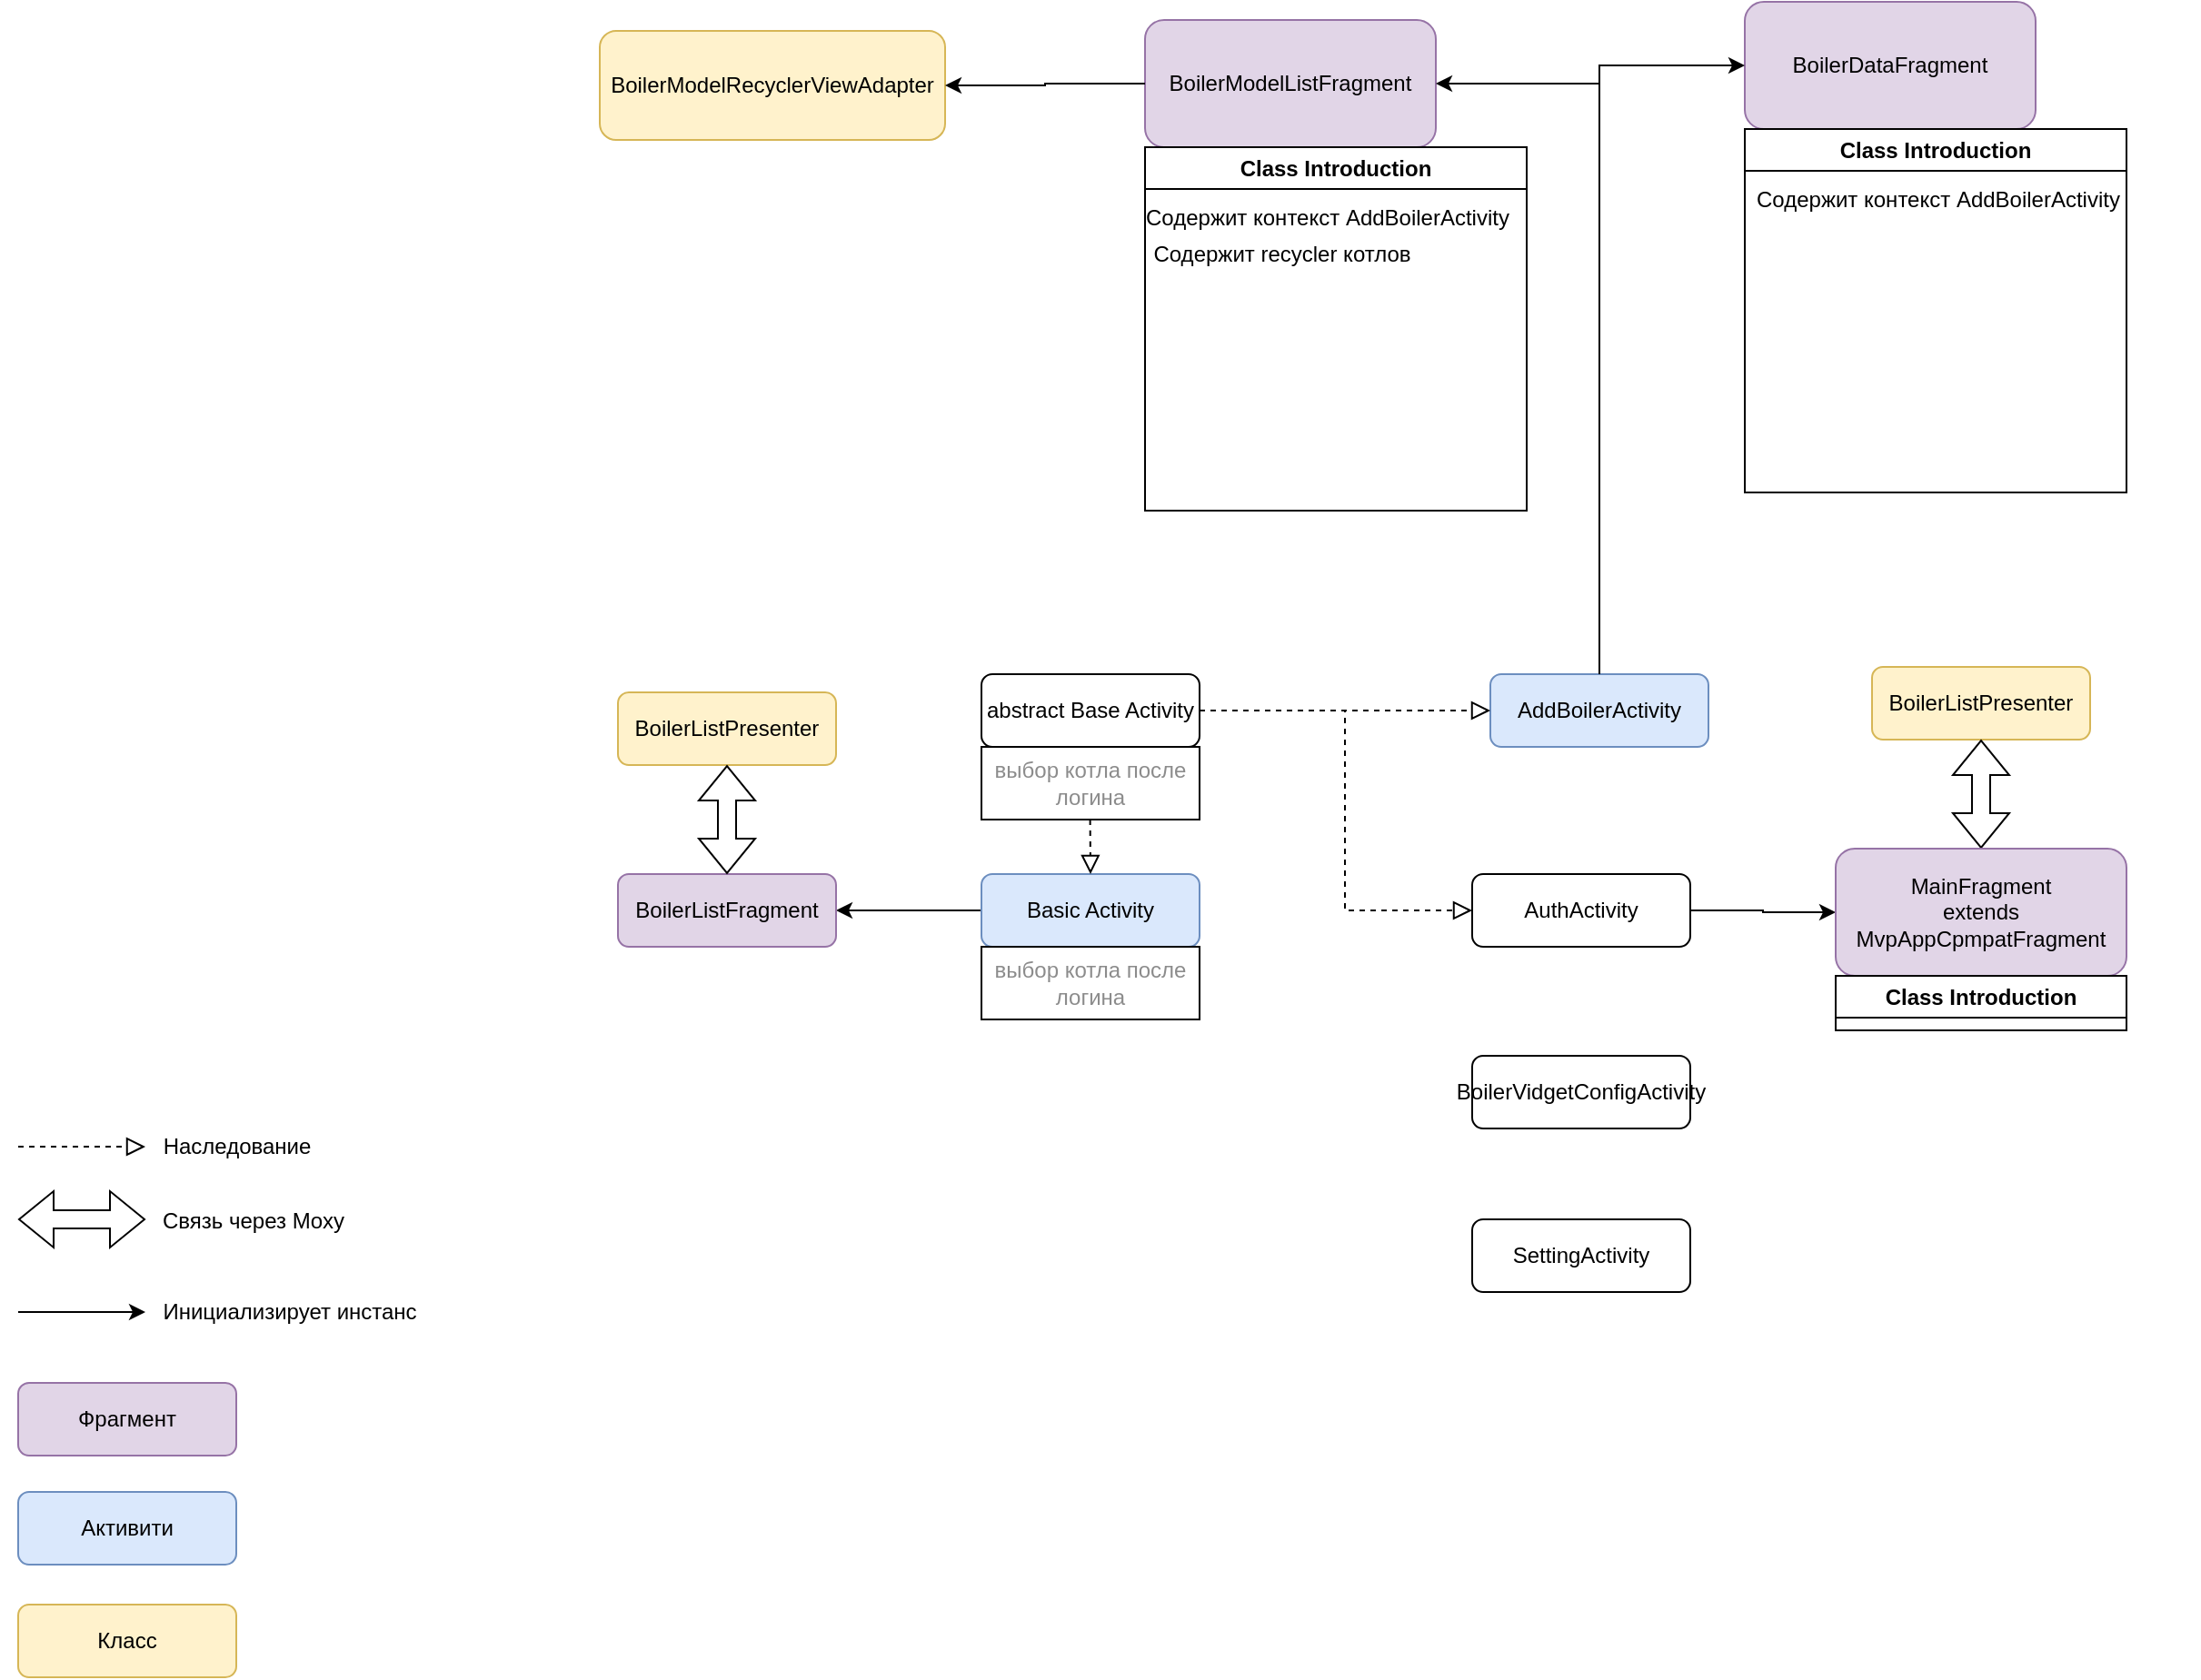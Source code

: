 <mxfile version="21.3.7" type="github">
  <diagram id="C5RBs43oDa-KdzZeNtuy" name="Page-1">
    <mxGraphModel dx="2714" dy="2269" grid="1" gridSize="10" guides="1" tooltips="1" connect="1" arrows="1" fold="1" page="1" pageScale="1" pageWidth="827" pageHeight="1169" math="0" shadow="0">
      <root>
        <mxCell id="WIyWlLk6GJQsqaUBKTNV-0" />
        <mxCell id="WIyWlLk6GJQsqaUBKTNV-1" parent="WIyWlLk6GJQsqaUBKTNV-0" />
        <mxCell id="WIyWlLk6GJQsqaUBKTNV-3" value="abstract Base Activity" style="rounded=1;whiteSpace=wrap;html=1;fontSize=12;glass=0;strokeWidth=1;shadow=0;" parent="WIyWlLk6GJQsqaUBKTNV-1" vertex="1">
          <mxGeometry x="160" y="80" width="120" height="40" as="geometry" />
        </mxCell>
        <mxCell id="BQwGy1CQVx7rT-iq4Jp_-0" value="AddBoilerActivity" style="rounded=1;whiteSpace=wrap;html=1;fontSize=12;glass=0;strokeWidth=1;shadow=0;fillColor=#dae8fc;strokeColor=#6c8ebf;" parent="WIyWlLk6GJQsqaUBKTNV-1" vertex="1">
          <mxGeometry x="440" y="80" width="120" height="40" as="geometry" />
        </mxCell>
        <mxCell id="BQwGy1CQVx7rT-iq4Jp_-1" value="AuthActivity" style="rounded=1;whiteSpace=wrap;html=1;fontSize=12;glass=0;strokeWidth=1;shadow=0;" parent="WIyWlLk6GJQsqaUBKTNV-1" vertex="1">
          <mxGeometry x="430" y="190" width="120" height="40" as="geometry" />
        </mxCell>
        <mxCell id="BQwGy1CQVx7rT-iq4Jp_-15" style="edgeStyle=orthogonalEdgeStyle;rounded=0;orthogonalLoop=1;jettySize=auto;html=1;exitX=0;exitY=0.5;exitDx=0;exitDy=0;entryX=1;entryY=0.5;entryDx=0;entryDy=0;" parent="WIyWlLk6GJQsqaUBKTNV-1" source="BQwGy1CQVx7rT-iq4Jp_-2" target="BQwGy1CQVx7rT-iq4Jp_-12" edge="1">
          <mxGeometry relative="1" as="geometry" />
        </mxCell>
        <mxCell id="BQwGy1CQVx7rT-iq4Jp_-2" value="Basic Activity" style="rounded=1;whiteSpace=wrap;html=1;fontSize=12;glass=0;strokeWidth=1;shadow=0;fillColor=#dae8fc;strokeColor=#6c8ebf;" parent="WIyWlLk6GJQsqaUBKTNV-1" vertex="1">
          <mxGeometry x="160" y="190" width="120" height="40" as="geometry" />
        </mxCell>
        <mxCell id="BQwGy1CQVx7rT-iq4Jp_-3" value="BoilerVidgetConfigActivity" style="rounded=1;whiteSpace=wrap;html=1;fontSize=12;glass=0;strokeWidth=1;shadow=0;" parent="WIyWlLk6GJQsqaUBKTNV-1" vertex="1">
          <mxGeometry x="430" y="290" width="120" height="40" as="geometry" />
        </mxCell>
        <mxCell id="BQwGy1CQVx7rT-iq4Jp_-4" value="SettingActivity" style="rounded=1;whiteSpace=wrap;html=1;fontSize=12;glass=0;strokeWidth=1;shadow=0;" parent="WIyWlLk6GJQsqaUBKTNV-1" vertex="1">
          <mxGeometry x="430" y="380" width="120" height="40" as="geometry" />
        </mxCell>
        <mxCell id="BQwGy1CQVx7rT-iq4Jp_-6" value="выбор котла после логина" style="rounded=0;whiteSpace=wrap;html=1;fontColor=#8c8c8c;" parent="WIyWlLk6GJQsqaUBKTNV-1" vertex="1">
          <mxGeometry x="160" y="120" width="120" height="40" as="geometry" />
        </mxCell>
        <mxCell id="BQwGy1CQVx7rT-iq4Jp_-8" value="выбор котла после логина" style="rounded=0;whiteSpace=wrap;html=1;fontColor=#8c8c8c;" parent="WIyWlLk6GJQsqaUBKTNV-1" vertex="1">
          <mxGeometry x="160" y="230" width="120" height="40" as="geometry" />
        </mxCell>
        <mxCell id="BQwGy1CQVx7rT-iq4Jp_-11" value="" style="rounded=0;html=1;jettySize=auto;orthogonalLoop=1;fontSize=11;endArrow=block;endFill=0;endSize=8;strokeWidth=1;shadow=0;labelBackgroundColor=none;edgeStyle=orthogonalEdgeStyle;exitX=0.5;exitY=1;exitDx=0;exitDy=0;dashed=1;" parent="WIyWlLk6GJQsqaUBKTNV-1" edge="1">
          <mxGeometry relative="1" as="geometry">
            <mxPoint x="219.8" y="160" as="sourcePoint" />
            <mxPoint x="220" y="190" as="targetPoint" />
            <Array as="points" />
          </mxGeometry>
        </mxCell>
        <mxCell id="BQwGy1CQVx7rT-iq4Jp_-24" value="" style="group" parent="WIyWlLk6GJQsqaUBKTNV-1" vertex="1" connectable="0">
          <mxGeometry x="-40" y="90" width="120" height="140" as="geometry" />
        </mxCell>
        <mxCell id="BQwGy1CQVx7rT-iq4Jp_-12" value="BoilerListFragment" style="rounded=1;whiteSpace=wrap;html=1;fontSize=12;glass=0;strokeWidth=1;shadow=0;fillColor=#e1d5e7;strokeColor=#9673a6;" parent="BQwGy1CQVx7rT-iq4Jp_-24" vertex="1">
          <mxGeometry y="100" width="120" height="40" as="geometry" />
        </mxCell>
        <mxCell id="BQwGy1CQVx7rT-iq4Jp_-16" value="BoilerListPresenter" style="rounded=1;whiteSpace=wrap;html=1;fontSize=12;glass=0;strokeWidth=1;shadow=0;fillColor=#fff2cc;strokeColor=#d6b656;" parent="BQwGy1CQVx7rT-iq4Jp_-24" vertex="1">
          <mxGeometry width="120" height="40" as="geometry" />
        </mxCell>
        <mxCell id="BQwGy1CQVx7rT-iq4Jp_-22" value="" style="shape=flexArrow;endArrow=classic;startArrow=classic;html=1;rounded=0;exitX=0.5;exitY=0;exitDx=0;exitDy=0;entryX=0.5;entryY=1;entryDx=0;entryDy=0;" parent="BQwGy1CQVx7rT-iq4Jp_-24" source="BQwGy1CQVx7rT-iq4Jp_-12" target="BQwGy1CQVx7rT-iq4Jp_-16" edge="1">
          <mxGeometry width="100" height="100" relative="1" as="geometry">
            <mxPoint x="-30" y="140" as="sourcePoint" />
            <mxPoint x="70" y="40" as="targetPoint" />
          </mxGeometry>
        </mxCell>
        <mxCell id="BQwGy1CQVx7rT-iq4Jp_-27" value="" style="rounded=0;html=1;jettySize=auto;orthogonalLoop=1;fontSize=11;endArrow=block;endFill=0;endSize=8;strokeWidth=1;shadow=0;labelBackgroundColor=none;edgeStyle=orthogonalEdgeStyle;exitX=1;exitY=0.5;exitDx=0;exitDy=0;entryX=0;entryY=0.5;entryDx=0;entryDy=0;dashed=1;" parent="WIyWlLk6GJQsqaUBKTNV-1" source="WIyWlLk6GJQsqaUBKTNV-3" target="BQwGy1CQVx7rT-iq4Jp_-1" edge="1">
          <mxGeometry relative="1" as="geometry">
            <mxPoint x="229.8" y="170" as="sourcePoint" />
            <mxPoint x="230" y="200" as="targetPoint" />
            <Array as="points">
              <mxPoint x="360" y="100" />
              <mxPoint x="360" y="210" />
            </Array>
          </mxGeometry>
        </mxCell>
        <mxCell id="BQwGy1CQVx7rT-iq4Jp_-30" value="BoilerListPresenter" style="rounded=1;whiteSpace=wrap;html=1;fontSize=12;glass=0;strokeWidth=1;shadow=0;fillColor=#fff2cc;strokeColor=#d6b656;" parent="WIyWlLk6GJQsqaUBKTNV-1" vertex="1">
          <mxGeometry x="650" y="76" width="120" height="40" as="geometry" />
        </mxCell>
        <mxCell id="BQwGy1CQVx7rT-iq4Jp_-31" value="" style="shape=flexArrow;endArrow=classic;startArrow=classic;html=1;rounded=0;exitX=0.5;exitY=0;exitDx=0;exitDy=0;entryX=0.5;entryY=1;entryDx=0;entryDy=0;" parent="WIyWlLk6GJQsqaUBKTNV-1" source="BQwGy1CQVx7rT-iq4Jp_-29" target="BQwGy1CQVx7rT-iq4Jp_-30" edge="1">
          <mxGeometry width="100" height="100" relative="1" as="geometry">
            <mxPoint x="600" y="216" as="sourcePoint" />
            <mxPoint x="700" y="116" as="targetPoint" />
          </mxGeometry>
        </mxCell>
        <mxCell id="BQwGy1CQVx7rT-iq4Jp_-32" style="edgeStyle=orthogonalEdgeStyle;rounded=0;orthogonalLoop=1;jettySize=auto;html=1;exitX=1;exitY=0.5;exitDx=0;exitDy=0;entryX=0;entryY=0.5;entryDx=0;entryDy=0;" parent="WIyWlLk6GJQsqaUBKTNV-1" source="BQwGy1CQVx7rT-iq4Jp_-1" target="BQwGy1CQVx7rT-iq4Jp_-29" edge="1">
          <mxGeometry relative="1" as="geometry">
            <mxPoint x="170" y="220" as="sourcePoint" />
            <mxPoint x="90" y="220" as="targetPoint" />
          </mxGeometry>
        </mxCell>
        <mxCell id="BQwGy1CQVx7rT-iq4Jp_-36" value="" style="group" parent="WIyWlLk6GJQsqaUBKTNV-1" vertex="1" connectable="0">
          <mxGeometry x="630" y="176" width="200" height="270" as="geometry" />
        </mxCell>
        <mxCell id="BQwGy1CQVx7rT-iq4Jp_-29" value="MainFragment &lt;br&gt;extends MvpAppCpmpatFragment" style="rounded=1;whiteSpace=wrap;html=1;fontSize=12;glass=0;strokeWidth=1;shadow=0;fillColor=#e1d5e7;strokeColor=#9673a6;" parent="BQwGy1CQVx7rT-iq4Jp_-36" vertex="1">
          <mxGeometry width="160" height="70" as="geometry" />
        </mxCell>
        <mxCell id="BQwGy1CQVx7rT-iq4Jp_-33" value="Class Introduction" style="swimlane;whiteSpace=wrap;html=1;" parent="BQwGy1CQVx7rT-iq4Jp_-36" vertex="1" collapsed="1">
          <mxGeometry y="70" width="160" height="30" as="geometry">
            <mxRectangle y="70" width="200" height="200" as="alternateBounds" />
          </mxGeometry>
        </mxCell>
        <mxCell id="BQwGy1CQVx7rT-iq4Jp_-34" value="Содержит контекст AutsActivity" style="text;html=1;align=center;verticalAlign=middle;resizable=0;points=[];autosize=1;strokeColor=none;fillColor=none;" parent="BQwGy1CQVx7rT-iq4Jp_-33" vertex="1">
          <mxGeometry y="24" width="200" height="30" as="geometry" />
        </mxCell>
        <mxCell id="BQwGy1CQVx7rT-iq4Jp_-37" value="Не имеет презентора" style="text;html=1;align=center;verticalAlign=middle;resizable=0;points=[];autosize=1;strokeColor=none;fillColor=none;" parent="BQwGy1CQVx7rT-iq4Jp_-33" vertex="1">
          <mxGeometry y="54" width="140" height="30" as="geometry" />
        </mxCell>
        <mxCell id="BQwGy1CQVx7rT-iq4Jp_-38" value="" style="rounded=0;html=1;jettySize=auto;orthogonalLoop=1;fontSize=11;endArrow=block;endFill=0;endSize=8;strokeWidth=1;shadow=0;labelBackgroundColor=none;edgeStyle=orthogonalEdgeStyle;exitX=1;exitY=0.5;exitDx=0;exitDy=0;entryX=0;entryY=0.5;entryDx=0;entryDy=0;dashed=1;" parent="WIyWlLk6GJQsqaUBKTNV-1" source="WIyWlLk6GJQsqaUBKTNV-3" target="BQwGy1CQVx7rT-iq4Jp_-0" edge="1">
          <mxGeometry relative="1" as="geometry">
            <mxPoint x="280" y="100" as="sourcePoint" />
            <mxPoint x="430" y="100" as="targetPoint" />
            <Array as="points" />
          </mxGeometry>
        </mxCell>
        <mxCell id="BQwGy1CQVx7rT-iq4Jp_-39" value="" style="group" parent="WIyWlLk6GJQsqaUBKTNV-1" vertex="1" connectable="0">
          <mxGeometry x="580" y="-290" width="210" height="270" as="geometry" />
        </mxCell>
        <mxCell id="BQwGy1CQVx7rT-iq4Jp_-40" value="BoilerDataFragment" style="rounded=1;whiteSpace=wrap;html=1;fontSize=12;glass=0;strokeWidth=1;shadow=0;fillColor=#e1d5e7;strokeColor=#9673a6;" parent="BQwGy1CQVx7rT-iq4Jp_-39" vertex="1">
          <mxGeometry width="160" height="70" as="geometry" />
        </mxCell>
        <mxCell id="BQwGy1CQVx7rT-iq4Jp_-41" value="Class Introduction" style="swimlane;whiteSpace=wrap;html=1;" parent="BQwGy1CQVx7rT-iq4Jp_-39" vertex="1">
          <mxGeometry y="70" width="210" height="200" as="geometry">
            <mxRectangle y="70" width="160" height="30" as="alternateBounds" />
          </mxGeometry>
        </mxCell>
        <mxCell id="BQwGy1CQVx7rT-iq4Jp_-42" value="Содержит контекст&amp;nbsp;AddBoilerActivity" style="text;html=1;align=center;verticalAlign=middle;resizable=0;points=[];autosize=1;strokeColor=none;fillColor=none;" parent="BQwGy1CQVx7rT-iq4Jp_-41" vertex="1">
          <mxGeometry x="-4" y="24" width="220" height="30" as="geometry" />
        </mxCell>
        <mxCell id="BQwGy1CQVx7rT-iq4Jp_-44" value="" style="group" parent="WIyWlLk6GJQsqaUBKTNV-1" vertex="1" connectable="0">
          <mxGeometry x="250" y="-280" width="210" height="270" as="geometry" />
        </mxCell>
        <mxCell id="BQwGy1CQVx7rT-iq4Jp_-45" value="BoilerModelListFragment" style="rounded=1;whiteSpace=wrap;html=1;fontSize=12;glass=0;strokeWidth=1;shadow=0;fillColor=#e1d5e7;strokeColor=#9673a6;" parent="BQwGy1CQVx7rT-iq4Jp_-44" vertex="1">
          <mxGeometry width="160" height="70" as="geometry" />
        </mxCell>
        <mxCell id="BQwGy1CQVx7rT-iq4Jp_-46" value="Class Introduction" style="swimlane;whiteSpace=wrap;html=1;" parent="BQwGy1CQVx7rT-iq4Jp_-44" vertex="1">
          <mxGeometry y="70" width="210" height="200" as="geometry">
            <mxRectangle y="70" width="160" height="30" as="alternateBounds" />
          </mxGeometry>
        </mxCell>
        <mxCell id="BQwGy1CQVx7rT-iq4Jp_-47" value="Содержит контекст&amp;nbsp;AddBoilerActivity" style="text;html=1;align=center;verticalAlign=middle;resizable=0;points=[];autosize=1;strokeColor=none;fillColor=none;" parent="BQwGy1CQVx7rT-iq4Jp_-46" vertex="1">
          <mxGeometry x="-10" y="24" width="220" height="30" as="geometry" />
        </mxCell>
        <mxCell id="BQwGy1CQVx7rT-iq4Jp_-59" value="Содержит recycler котлов" style="text;html=1;align=center;verticalAlign=middle;resizable=0;points=[];autosize=1;strokeColor=none;fillColor=none;" parent="BQwGy1CQVx7rT-iq4Jp_-46" vertex="1">
          <mxGeometry x="-10" y="44" width="170" height="30" as="geometry" />
        </mxCell>
        <mxCell id="BQwGy1CQVx7rT-iq4Jp_-51" value="" style="rounded=0;html=1;jettySize=auto;orthogonalLoop=1;fontSize=11;endArrow=block;endFill=0;endSize=8;strokeWidth=1;shadow=0;labelBackgroundColor=none;edgeStyle=orthogonalEdgeStyle;exitX=1;exitY=0.5;exitDx=0;exitDy=0;dashed=1;" parent="WIyWlLk6GJQsqaUBKTNV-1" edge="1">
          <mxGeometry relative="1" as="geometry">
            <mxPoint x="-370" y="340" as="sourcePoint" />
            <mxPoint x="-300" y="340" as="targetPoint" />
            <Array as="points" />
          </mxGeometry>
        </mxCell>
        <mxCell id="BQwGy1CQVx7rT-iq4Jp_-52" value="Наследование" style="text;html=1;align=center;verticalAlign=middle;resizable=0;points=[];autosize=1;strokeColor=none;fillColor=none;" parent="WIyWlLk6GJQsqaUBKTNV-1" vertex="1">
          <mxGeometry x="-300" y="325" width="100" height="30" as="geometry" />
        </mxCell>
        <mxCell id="BQwGy1CQVx7rT-iq4Jp_-53" value="" style="shape=flexArrow;endArrow=classic;startArrow=classic;html=1;rounded=0;" parent="WIyWlLk6GJQsqaUBKTNV-1" edge="1">
          <mxGeometry width="100" height="100" relative="1" as="geometry">
            <mxPoint x="-370" y="380" as="sourcePoint" />
            <mxPoint x="-300" y="380" as="targetPoint" />
          </mxGeometry>
        </mxCell>
        <mxCell id="BQwGy1CQVx7rT-iq4Jp_-54" value="Связь через Moxy" style="text;html=1;align=center;verticalAlign=middle;resizable=0;points=[];autosize=1;strokeColor=none;fillColor=none;" parent="WIyWlLk6GJQsqaUBKTNV-1" vertex="1">
          <mxGeometry x="-301" y="366" width="120" height="30" as="geometry" />
        </mxCell>
        <mxCell id="BQwGy1CQVx7rT-iq4Jp_-55" style="edgeStyle=orthogonalEdgeStyle;rounded=0;orthogonalLoop=1;jettySize=auto;html=1;entryX=0;entryY=0.5;entryDx=0;entryDy=0;" parent="WIyWlLk6GJQsqaUBKTNV-1" edge="1">
          <mxGeometry relative="1" as="geometry">
            <mxPoint x="-370" y="431" as="sourcePoint" />
            <mxPoint x="-300" y="431" as="targetPoint" />
          </mxGeometry>
        </mxCell>
        <mxCell id="BQwGy1CQVx7rT-iq4Jp_-56" value="Инициализирует инстанс" style="text;html=1;align=center;verticalAlign=middle;resizable=0;points=[];autosize=1;strokeColor=none;fillColor=none;" parent="WIyWlLk6GJQsqaUBKTNV-1" vertex="1">
          <mxGeometry x="-301" y="416" width="160" height="30" as="geometry" />
        </mxCell>
        <mxCell id="BQwGy1CQVx7rT-iq4Jp_-57" style="edgeStyle=orthogonalEdgeStyle;rounded=0;orthogonalLoop=1;jettySize=auto;html=1;exitX=0.5;exitY=0;exitDx=0;exitDy=0;entryX=1;entryY=0.5;entryDx=0;entryDy=0;" parent="WIyWlLk6GJQsqaUBKTNV-1" source="BQwGy1CQVx7rT-iq4Jp_-0" target="BQwGy1CQVx7rT-iq4Jp_-45" edge="1">
          <mxGeometry relative="1" as="geometry">
            <mxPoint x="590" y="10" as="sourcePoint" />
            <mxPoint x="670" y="11" as="targetPoint" />
          </mxGeometry>
        </mxCell>
        <mxCell id="BQwGy1CQVx7rT-iq4Jp_-58" style="edgeStyle=orthogonalEdgeStyle;rounded=0;orthogonalLoop=1;jettySize=auto;html=1;exitX=0.5;exitY=0;exitDx=0;exitDy=0;entryX=0;entryY=0.5;entryDx=0;entryDy=0;" parent="WIyWlLk6GJQsqaUBKTNV-1" source="BQwGy1CQVx7rT-iq4Jp_-0" target="BQwGy1CQVx7rT-iq4Jp_-40" edge="1">
          <mxGeometry relative="1" as="geometry">
            <mxPoint x="460" y="-310" as="sourcePoint" />
            <mxPoint x="540" y="-309" as="targetPoint" />
          </mxGeometry>
        </mxCell>
        <mxCell id="BQwGy1CQVx7rT-iq4Jp_-60" value="BoilerModelRecyclerViewAdapter" style="rounded=1;whiteSpace=wrap;html=1;fillColor=#fff2cc;strokeColor=#d6b656;" parent="WIyWlLk6GJQsqaUBKTNV-1" vertex="1">
          <mxGeometry x="-50" y="-274" width="190" height="60" as="geometry" />
        </mxCell>
        <mxCell id="BQwGy1CQVx7rT-iq4Jp_-61" value="Фрагмент" style="rounded=1;whiteSpace=wrap;html=1;fontSize=12;glass=0;strokeWidth=1;shadow=0;fillColor=#e1d5e7;strokeColor=#9673a6;" parent="WIyWlLk6GJQsqaUBKTNV-1" vertex="1">
          <mxGeometry x="-370" y="470" width="120" height="40" as="geometry" />
        </mxCell>
        <mxCell id="BQwGy1CQVx7rT-iq4Jp_-63" value="Активити" style="rounded=1;whiteSpace=wrap;html=1;fontSize=12;glass=0;strokeWidth=1;shadow=0;fillColor=#dae8fc;strokeColor=#6c8ebf;" parent="WIyWlLk6GJQsqaUBKTNV-1" vertex="1">
          <mxGeometry x="-370" y="530" width="120" height="40" as="geometry" />
        </mxCell>
        <mxCell id="BQwGy1CQVx7rT-iq4Jp_-64" value="Класс" style="rounded=1;whiteSpace=wrap;html=1;fontSize=12;glass=0;strokeWidth=1;shadow=0;fillColor=#fff2cc;strokeColor=#d6b656;" parent="WIyWlLk6GJQsqaUBKTNV-1" vertex="1">
          <mxGeometry x="-370" y="592" width="120" height="40" as="geometry" />
        </mxCell>
        <mxCell id="BQwGy1CQVx7rT-iq4Jp_-65" style="edgeStyle=orthogonalEdgeStyle;rounded=0;orthogonalLoop=1;jettySize=auto;html=1;exitX=0;exitY=0.5;exitDx=0;exitDy=0;entryX=1;entryY=0.5;entryDx=0;entryDy=0;" parent="WIyWlLk6GJQsqaUBKTNV-1" source="BQwGy1CQVx7rT-iq4Jp_-45" target="BQwGy1CQVx7rT-iq4Jp_-60" edge="1">
          <mxGeometry relative="1" as="geometry">
            <mxPoint x="510" y="90" as="sourcePoint" />
            <mxPoint x="420" y="-235" as="targetPoint" />
          </mxGeometry>
        </mxCell>
      </root>
    </mxGraphModel>
  </diagram>
</mxfile>
